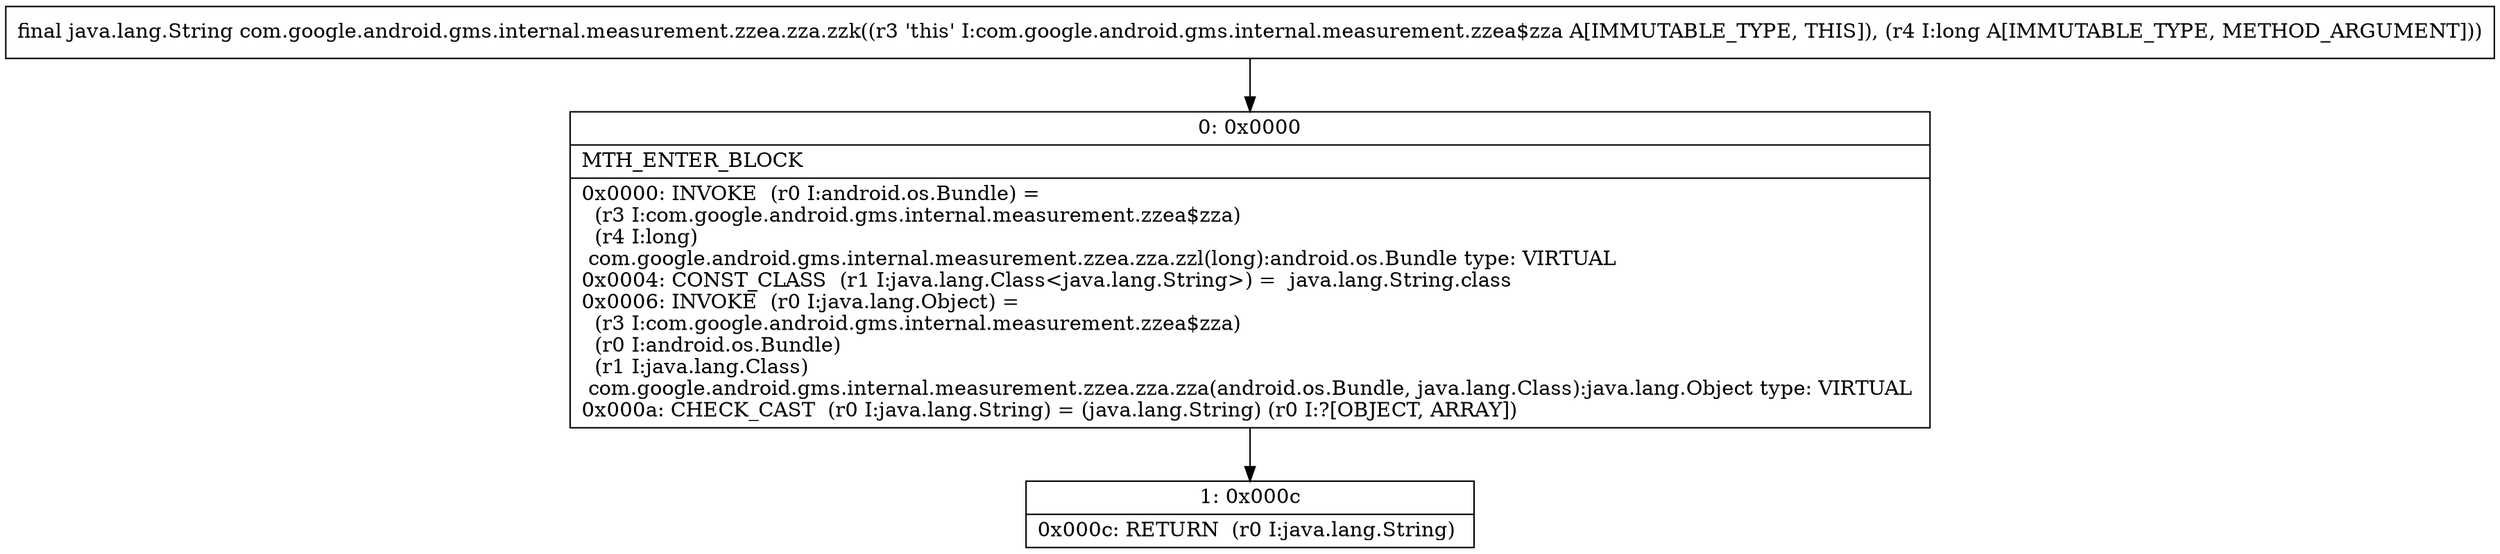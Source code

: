 digraph "CFG forcom.google.android.gms.internal.measurement.zzea.zza.zzk(J)Ljava\/lang\/String;" {
Node_0 [shape=record,label="{0\:\ 0x0000|MTH_ENTER_BLOCK\l|0x0000: INVOKE  (r0 I:android.os.Bundle) = \l  (r3 I:com.google.android.gms.internal.measurement.zzea$zza)\l  (r4 I:long)\l com.google.android.gms.internal.measurement.zzea.zza.zzl(long):android.os.Bundle type: VIRTUAL \l0x0004: CONST_CLASS  (r1 I:java.lang.Class\<java.lang.String\>) =  java.lang.String.class \l0x0006: INVOKE  (r0 I:java.lang.Object) = \l  (r3 I:com.google.android.gms.internal.measurement.zzea$zza)\l  (r0 I:android.os.Bundle)\l  (r1 I:java.lang.Class)\l com.google.android.gms.internal.measurement.zzea.zza.zza(android.os.Bundle, java.lang.Class):java.lang.Object type: VIRTUAL \l0x000a: CHECK_CAST  (r0 I:java.lang.String) = (java.lang.String) (r0 I:?[OBJECT, ARRAY]) \l}"];
Node_1 [shape=record,label="{1\:\ 0x000c|0x000c: RETURN  (r0 I:java.lang.String) \l}"];
MethodNode[shape=record,label="{final java.lang.String com.google.android.gms.internal.measurement.zzea.zza.zzk((r3 'this' I:com.google.android.gms.internal.measurement.zzea$zza A[IMMUTABLE_TYPE, THIS]), (r4 I:long A[IMMUTABLE_TYPE, METHOD_ARGUMENT])) }"];
MethodNode -> Node_0;
Node_0 -> Node_1;
}

